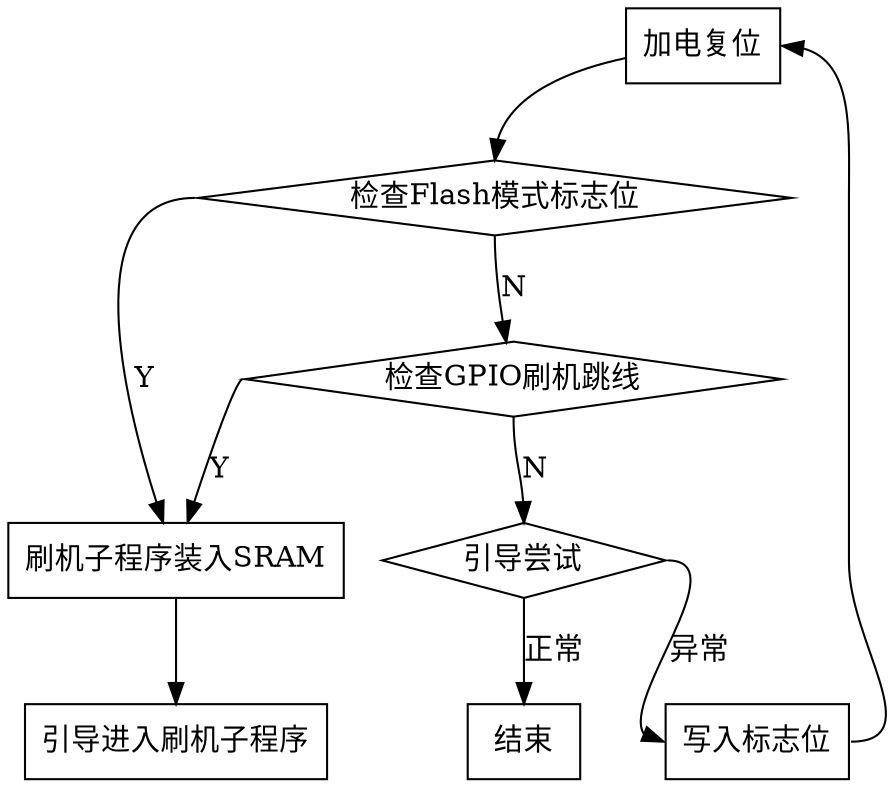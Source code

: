 digraph {
    node [shape="box"];

    加电复位

    检查GPIO刷机跳线 [shape="diamond"];
    检查Flash模式标志位 [shape="diamond"];
    刷机子程序装入SRAM
    引导进入刷机子程序
    引导尝试 [shape="diamond"];


    加电复位 -> 检查Flash模式标志位:n

    检查Flash模式标志位:w -> 刷机子程序装入SRAM [label="Y"];

    检查Flash模式标志位:s -> 检查GPIO刷机跳线 [label="N"];

    检查GPIO刷机跳线:w -> 刷机子程序装入SRAM [label="Y"];

    刷机子程序装入SRAM -> 引导进入刷机子程序

    检查GPIO刷机跳线:s -> 引导尝试:n [label="N"];

    引导尝试 -> 结束 [label="正常"]

    引导尝试:e -> 写入标志位:w [label="异常"]
    写入标志位:e -> 加电复位:e
}
